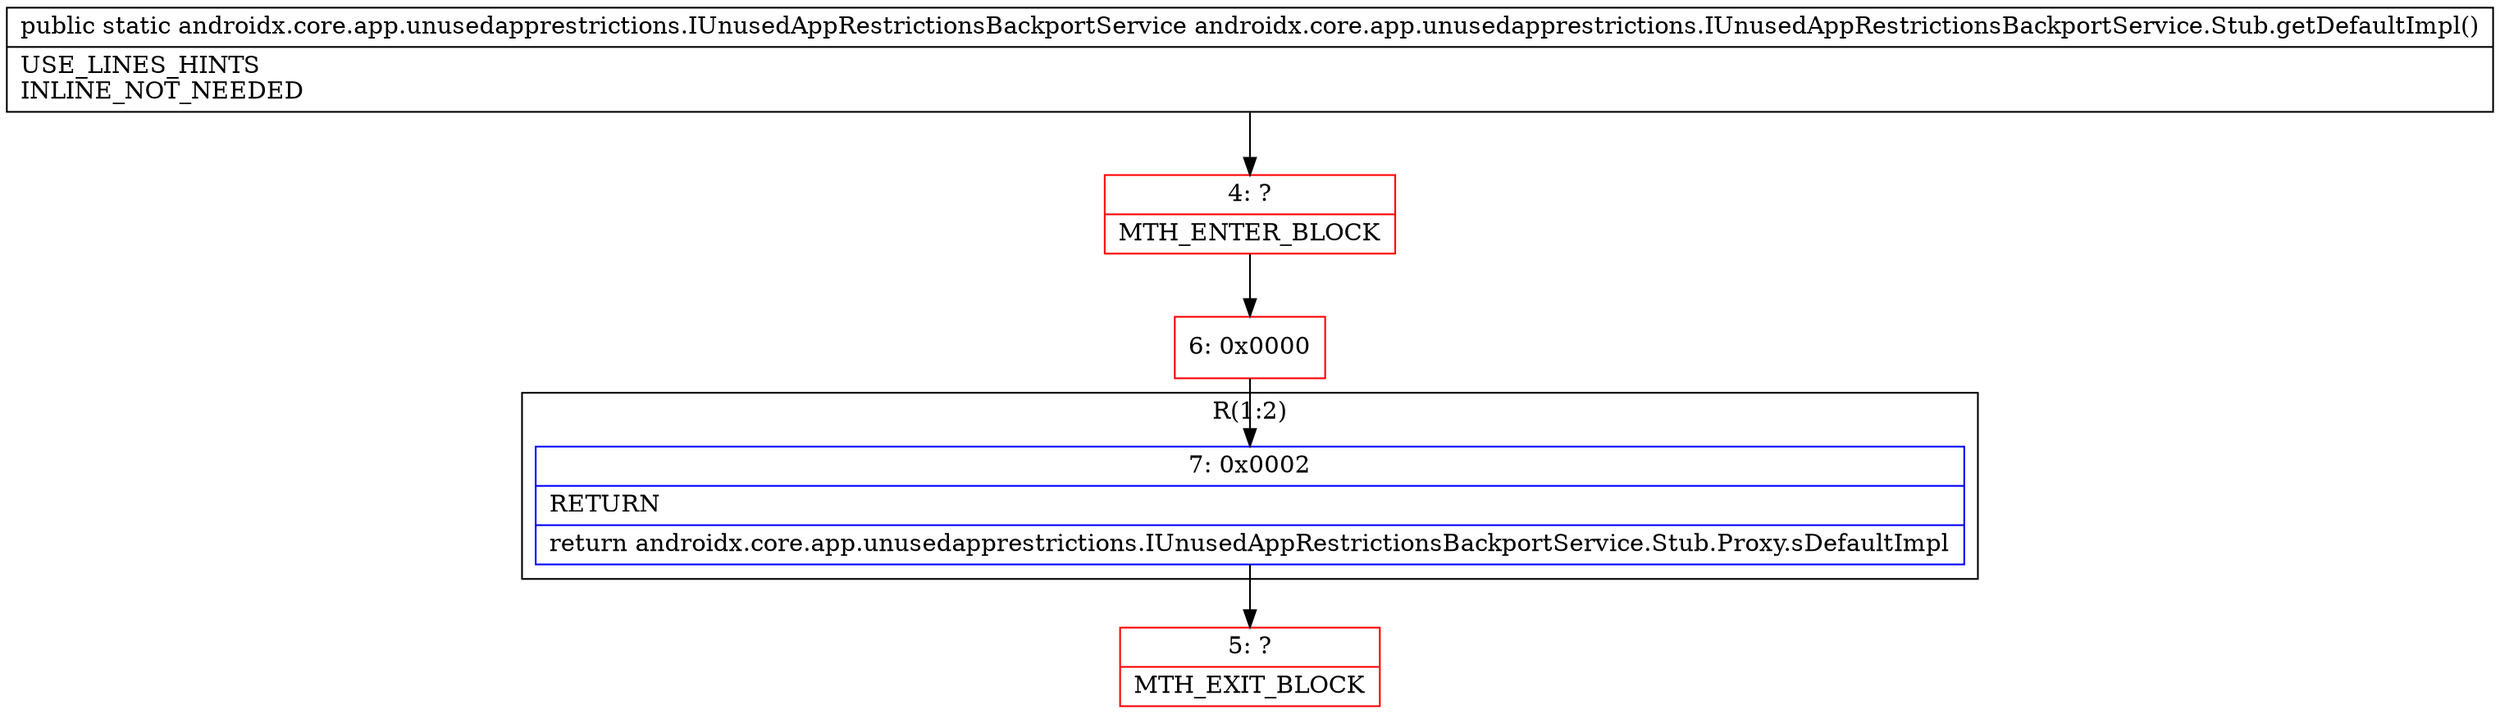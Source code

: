 digraph "CFG forandroidx.core.app.unusedapprestrictions.IUnusedAppRestrictionsBackportService.Stub.getDefaultImpl()Landroidx\/core\/app\/unusedapprestrictions\/IUnusedAppRestrictionsBackportService;" {
subgraph cluster_Region_555518374 {
label = "R(1:2)";
node [shape=record,color=blue];
Node_7 [shape=record,label="{7\:\ 0x0002|RETURN\l|return androidx.core.app.unusedapprestrictions.IUnusedAppRestrictionsBackportService.Stub.Proxy.sDefaultImpl\l}"];
}
Node_4 [shape=record,color=red,label="{4\:\ ?|MTH_ENTER_BLOCK\l}"];
Node_6 [shape=record,color=red,label="{6\:\ 0x0000}"];
Node_5 [shape=record,color=red,label="{5\:\ ?|MTH_EXIT_BLOCK\l}"];
MethodNode[shape=record,label="{public static androidx.core.app.unusedapprestrictions.IUnusedAppRestrictionsBackportService androidx.core.app.unusedapprestrictions.IUnusedAppRestrictionsBackportService.Stub.getDefaultImpl()  | USE_LINES_HINTS\lINLINE_NOT_NEEDED\l}"];
MethodNode -> Node_4;Node_7 -> Node_5;
Node_4 -> Node_6;
Node_6 -> Node_7;
}

